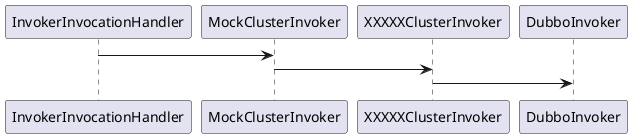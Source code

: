 @startuml
InvokerInvocationHandler  -> MockClusterInvoker
MockClusterInvoker -> XXXXXClusterInvoker
XXXXXClusterInvoker{FailOverlusterInvoker} -> DubboInvoker
@enduml